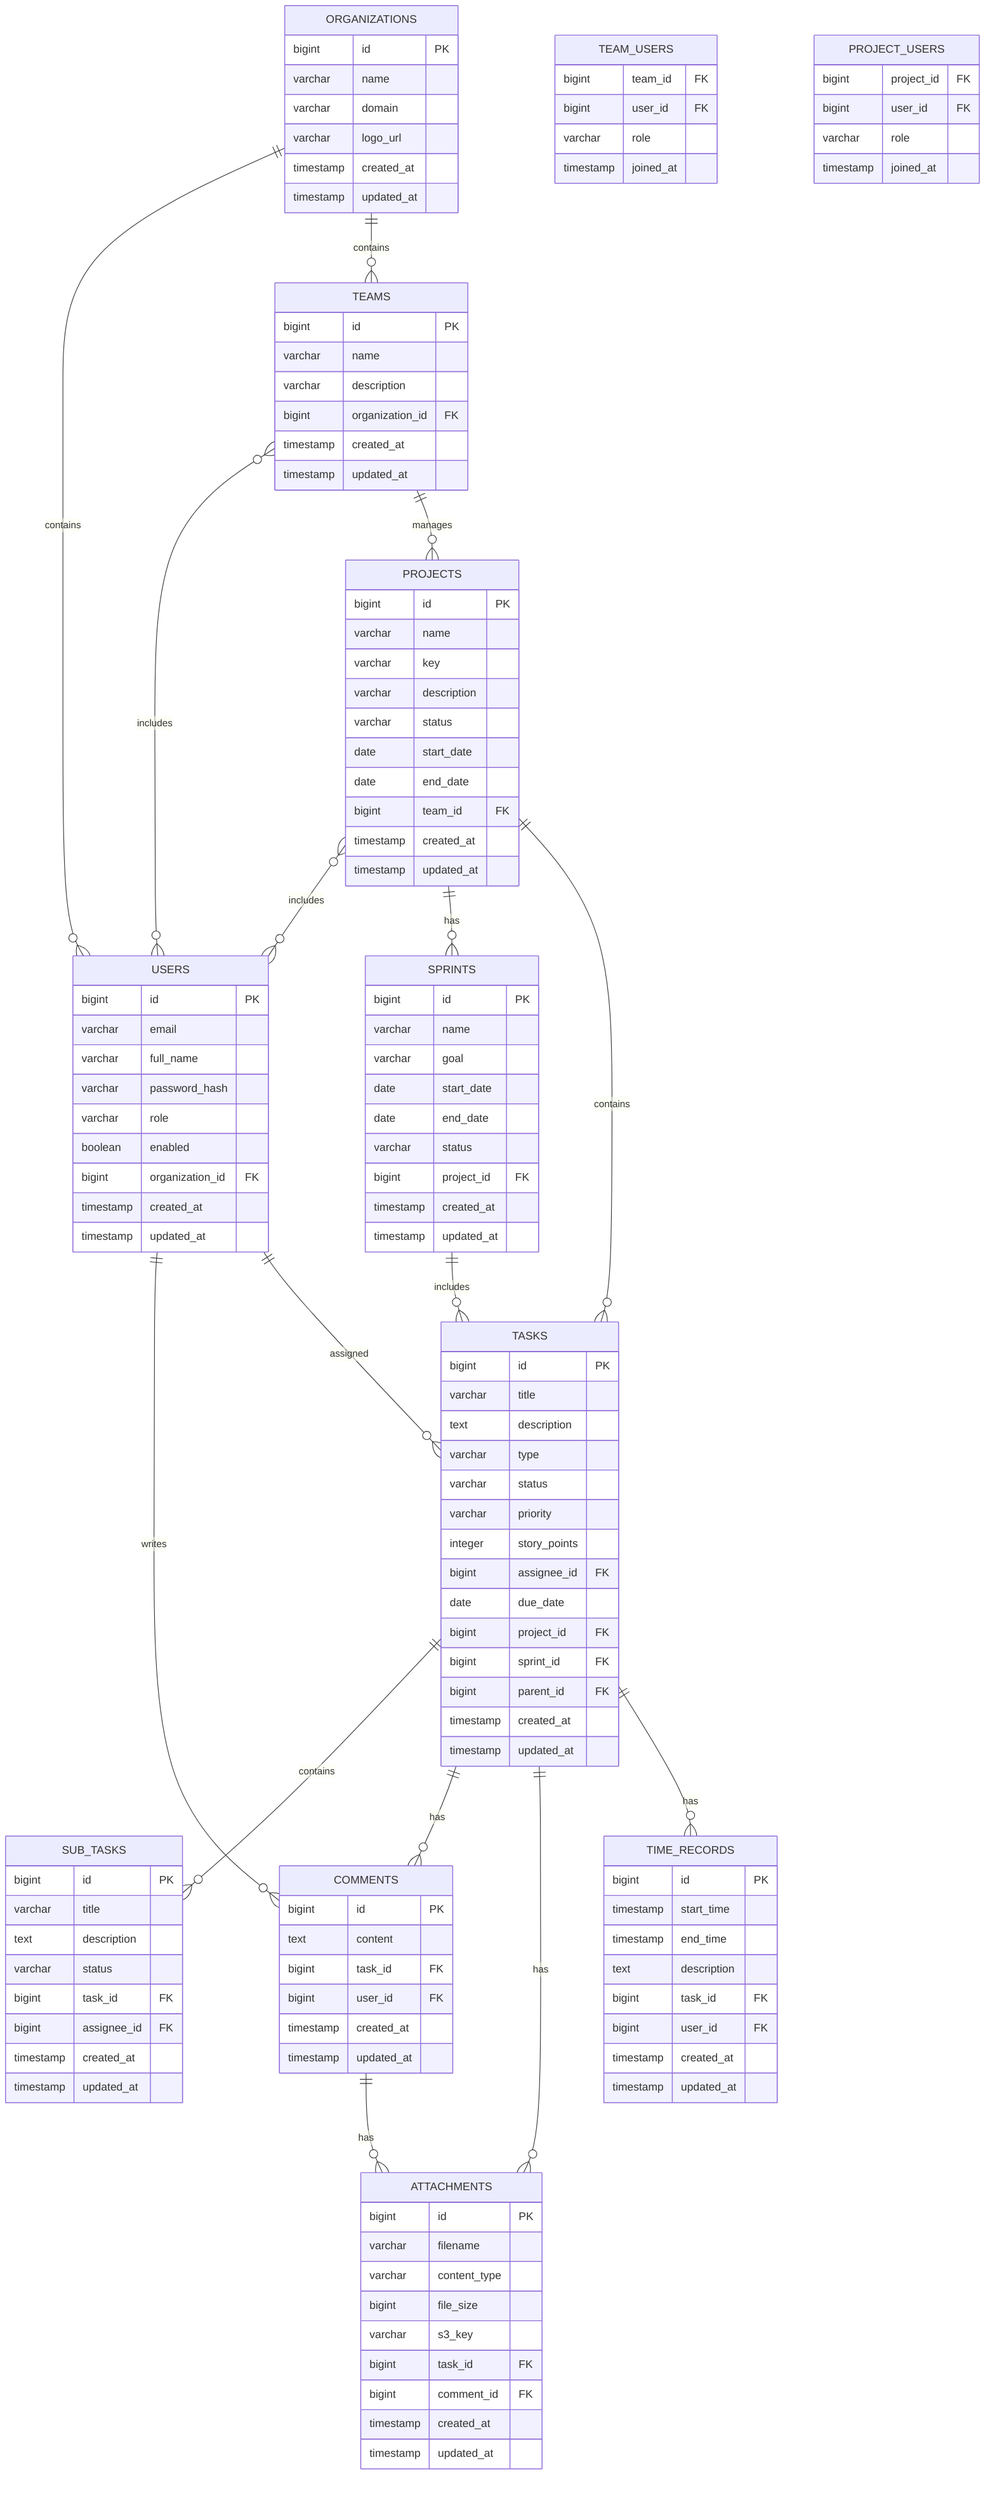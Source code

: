 erDiagram
    ORGANIZATIONS ||--o{ USERS : contains
    ORGANIZATIONS ||--o{ TEAMS : contains
    TEAMS }o--o{ USERS : includes
    TEAMS ||--o{ PROJECTS : manages
    PROJECTS }o--o{ USERS : includes
    PROJECTS ||--o{ SPRINTS : has
    PROJECTS ||--o{ TASKS : contains
    SPRINTS ||--o{ TASKS : includes
    TASKS ||--o{ SUB_TASKS : contains
    TASKS ||--o{ COMMENTS : has
    TASKS ||--o{ ATTACHMENTS : has
    TASKS ||--o{ TIME_RECORDS : has
    COMMENTS ||--o{ ATTACHMENTS : has
    USERS ||--o{ COMMENTS : writes
    USERS ||--o{ TASKS : assigned
    
    ORGANIZATIONS {
        bigint id PK
        varchar name
        varchar domain
        varchar logo_url
        timestamp created_at
        timestamp updated_at
    }
    
    USERS {
        bigint id PK
        varchar email
        varchar full_name
        varchar password_hash
        varchar role
        boolean enabled
        bigint organization_id FK
        timestamp created_at
        timestamp updated_at
    }
    
    TEAMS {
        bigint id PK
        varchar name
        varchar description
        bigint organization_id FK
        timestamp created_at
        timestamp updated_at
    }
    
    TEAM_USERS {
        bigint team_id FK
        bigint user_id FK
        varchar role
        timestamp joined_at
    }
    
    PROJECTS {
        bigint id PK
        varchar name
        varchar key
        varchar description
        varchar status
        date start_date
        date end_date
        bigint team_id FK
        timestamp created_at
        timestamp updated_at
    }
    
    PROJECT_USERS {
        bigint project_id FK
        bigint user_id FK
        varchar role
        timestamp joined_at
    }
    
    SPRINTS {
        bigint id PK
        varchar name
        varchar goal
        date start_date
        date end_date
        varchar status
        bigint project_id FK
        timestamp created_at
        timestamp updated_at
    }
    
    TASKS {
        bigint id PK
        varchar title
        text description
        varchar type
        varchar status
        varchar priority
        integer story_points
        bigint assignee_id FK
        date due_date
        bigint project_id FK
        bigint sprint_id FK
        bigint parent_id FK
        timestamp created_at
        timestamp updated_at
    }
    
    SUB_TASKS {
        bigint id PK
        varchar title
        text description
        varchar status
        bigint task_id FK
        bigint assignee_id FK
        timestamp created_at
        timestamp updated_at
    }
    
    COMMENTS {
        bigint id PK
        text content
        bigint task_id FK
        bigint user_id FK
        timestamp created_at
        timestamp updated_at
    }
    
    ATTACHMENTS {
        bigint id PK
        varchar filename
        varchar content_type
        bigint file_size
        varchar s3_key
        bigint task_id FK
        bigint comment_id FK
        timestamp created_at
        timestamp updated_at
    }
    
    TIME_RECORDS {
        bigint id PK
        timestamp start_time
        timestamp end_time
        text description
        bigint task_id FK
        bigint user_id FK
        timestamp created_at
        timestamp updated_at
    }
